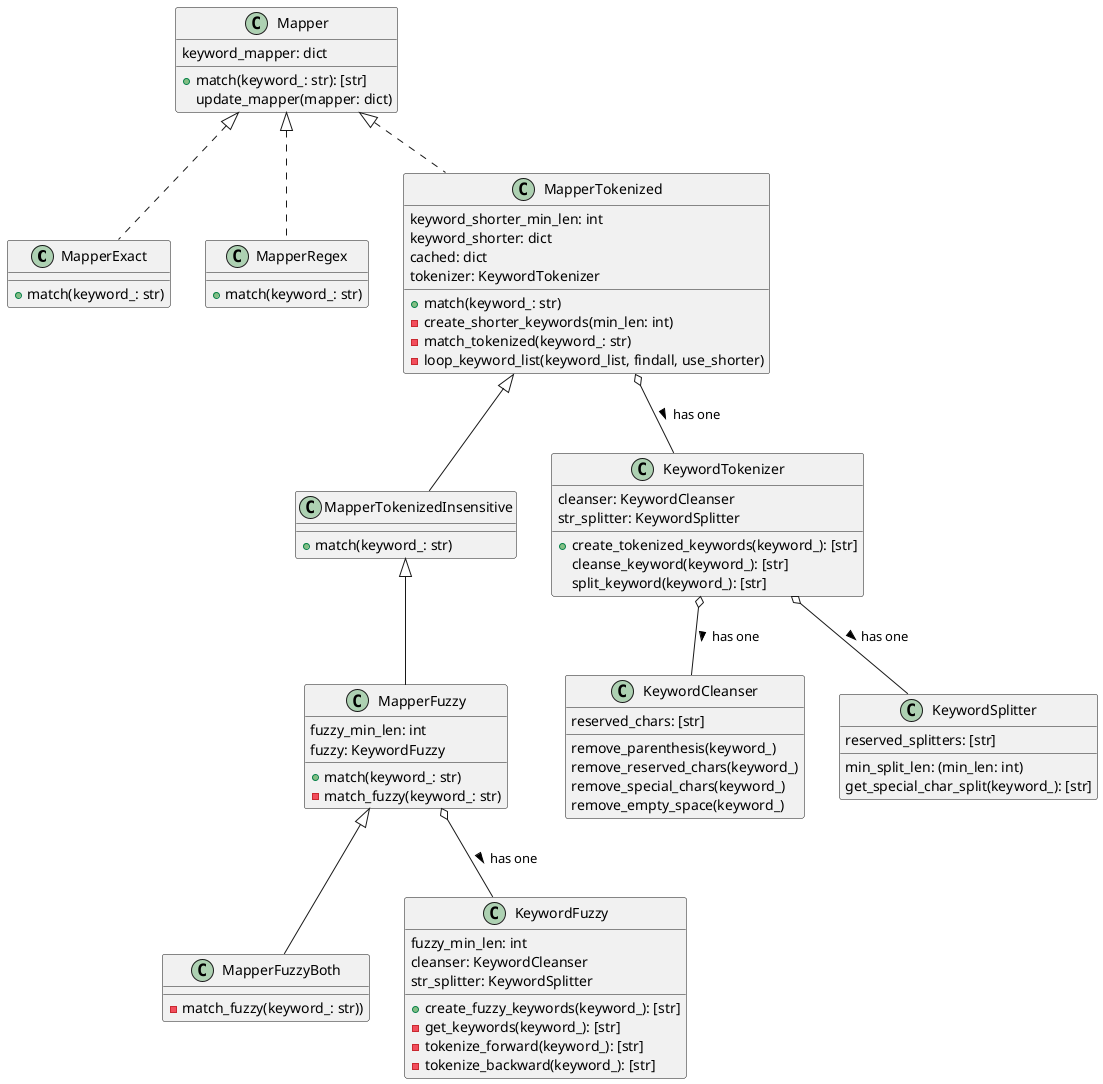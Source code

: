 @startuml
class MapperExact implements Mapper
class MapperRegex implements Mapper
class MapperTokenized implements Mapper
class MapperFuzzy extends MapperTokenizedInsensitive
class MapperFuzzyBoth extends MapperFuzzy
class MapperTokenizedInsensitive extends MapperTokenized

MapperTokenized o-- KeywordTokenizer : has one >
MapperFuzzy o-- KeywordFuzzy : has one >
KeywordTokenizer o-- KeywordCleanser: has one >
KeywordTokenizer o-- KeywordSplitter: has one >


class Mapper {
keyword_mapper: dict
+ match(keyword_: str): [str]
update_mapper(mapper: dict)
}

class MapperExact{
+ match(keyword_: str)
}

class MapperTokenizedInsensitive{
+ match(keyword_: str)
}

class MapperRegex{
+ match(keyword_: str)
}

class MapperTokenized{
keyword_shorter_min_len: int
keyword_shorter: dict
cached: dict
tokenizer: KeywordTokenizer

+ match(keyword_: str)
- create_shorter_keywords(min_len: int)
- match_tokenized(keyword_: str)
- loop_keyword_list(keyword_list, findall, use_shorter)
}

class MapperFuzzy{
fuzzy_min_len: int
fuzzy: KeywordFuzzy

+ match(keyword_: str)
- match_fuzzy(keyword_: str)
}

class MapperFuzzyBoth{
- match_fuzzy(keyword_: str))
}

class KeywordTokenizer{
cleanser: KeywordCleanser
str_splitter: KeywordSplitter

+ create_tokenized_keywords(keyword_): [str]
cleanse_keyword(keyword_): [str]
split_keyword(keyword_): [str]
}

class KeywordFuzzy{
fuzzy_min_len: int
cleanser: KeywordCleanser
str_splitter: KeywordSplitter

+ create_fuzzy_keywords(keyword_): [str]
- get_keywords(keyword_): [str]
- tokenize_forward(keyword_): [str]
- tokenize_backward(keyword_): [str]
}

class KeywordCleanser{
reserved_chars: [str]

remove_parenthesis(keyword_)
remove_reserved_chars(keyword_)
remove_special_chars(keyword_)
remove_empty_space(keyword_)
}

class KeywordSplitter{
reserved_splitters: [str]
min_split_len: (min_len: int)
get_special_char_split(keyword_): [str]
}

@enduml